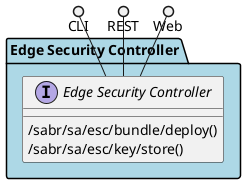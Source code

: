 @startuml



package "Edge Security Controller" #lightblue {

    interface "Edge Security Controller" as i {
            /sabr/sa/esc/bundle/deploy()
            /sabr/sa/esc/key/store()
    
    }
}

CLI ()-- i
REST ()-- i
Web ()-- i

package "Edge Security Controller" #lightblue {
    
}



@enduml
